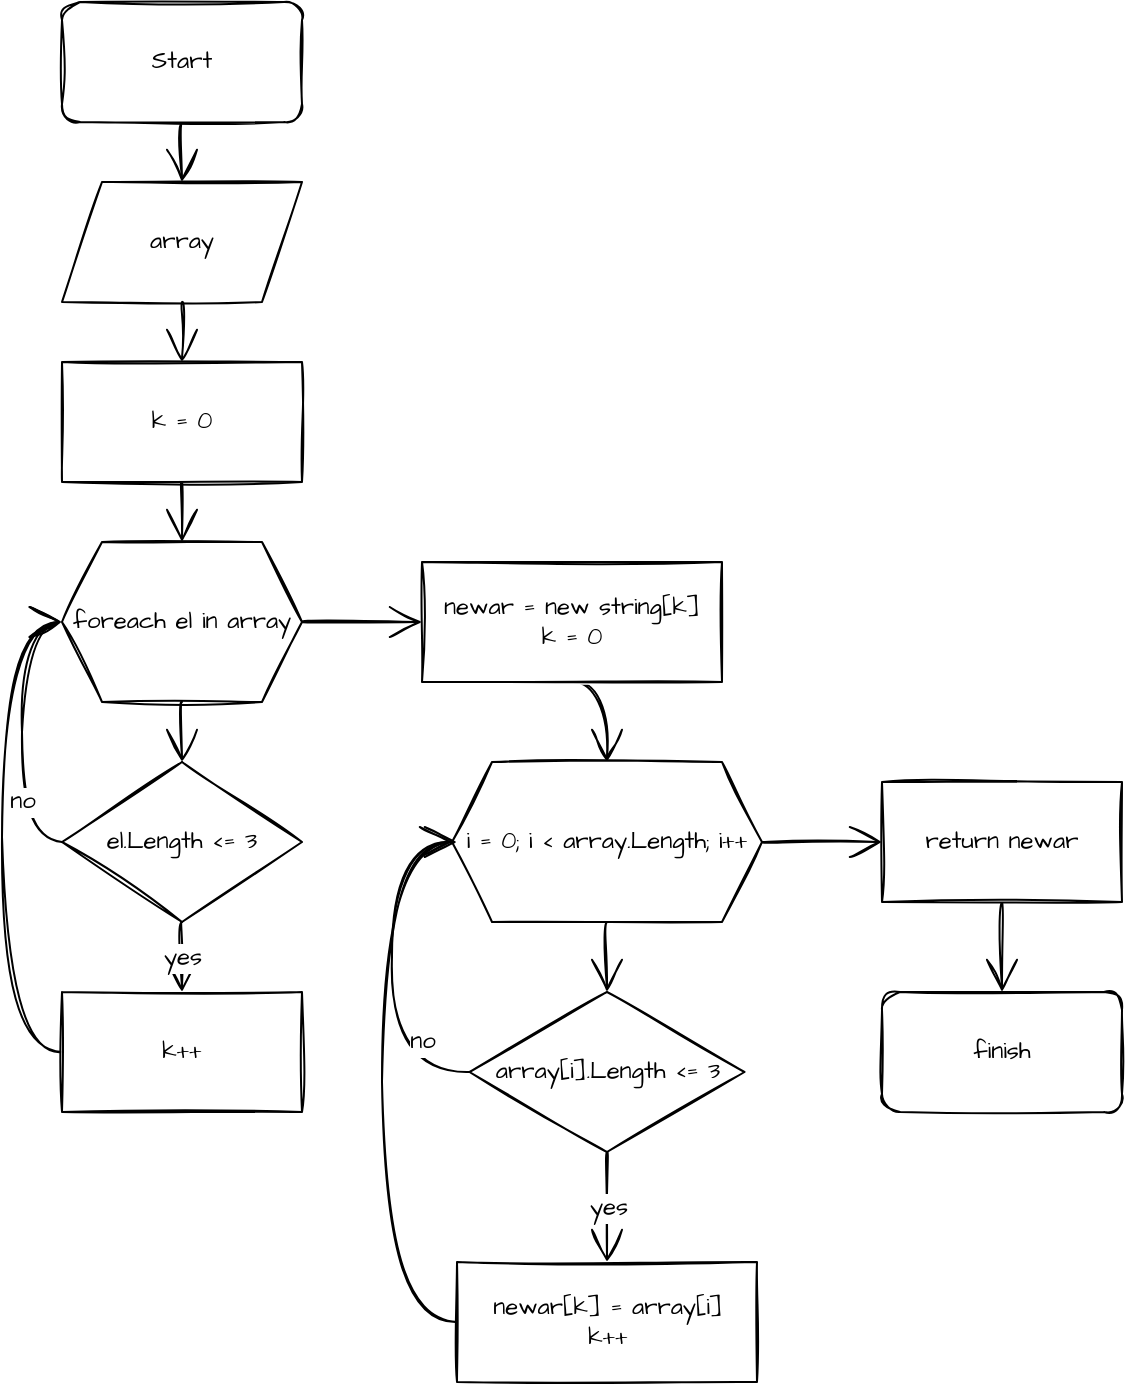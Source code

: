 <mxfile version="20.3.0" type="device"><diagram id="C5RBs43oDa-KdzZeNtuy" name="Page-1"><mxGraphModel dx="526" dy="947" grid="1" gridSize="10" guides="1" tooltips="1" connect="1" arrows="1" fold="1" page="1" pageScale="1" pageWidth="827" pageHeight="1169" math="0" shadow="0"><root><mxCell id="WIyWlLk6GJQsqaUBKTNV-0"/><mxCell id="WIyWlLk6GJQsqaUBKTNV-1" parent="WIyWlLk6GJQsqaUBKTNV-0"/><mxCell id="OnrcES5CjWprvMTCXYgO-15" style="edgeStyle=orthogonalEdgeStyle;curved=1;rounded=0;sketch=1;hachureGap=4;orthogonalLoop=1;jettySize=auto;html=1;exitX=0.5;exitY=1;exitDx=0;exitDy=0;entryX=0.5;entryY=0;entryDx=0;entryDy=0;fontFamily=Architects Daughter;fontSource=https%3A%2F%2Ffonts.googleapis.com%2Fcss%3Ffamily%3DArchitects%2BDaughter;fontSize=12;endArrow=open;startSize=14;endSize=14;sourcePerimeterSpacing=8;targetPerimeterSpacing=8;" edge="1" parent="WIyWlLk6GJQsqaUBKTNV-1" source="OnrcES5CjWprvMTCXYgO-1" target="OnrcES5CjWprvMTCXYgO-3"><mxGeometry relative="1" as="geometry"/></mxCell><mxCell id="OnrcES5CjWprvMTCXYgO-1" value="array" style="shape=parallelogram;perimeter=parallelogramPerimeter;whiteSpace=wrap;html=1;fixedSize=1;sketch=1;hachureGap=4;fontFamily=Architects Daughter;fontSource=https%3A%2F%2Ffonts.googleapis.com%2Fcss%3Ffamily%3DArchitects%2BDaughter;fontSize=12;" vertex="1" parent="WIyWlLk6GJQsqaUBKTNV-1"><mxGeometry x="60" y="150" width="120" height="60" as="geometry"/></mxCell><mxCell id="OnrcES5CjWprvMTCXYgO-14" style="edgeStyle=orthogonalEdgeStyle;curved=1;rounded=0;sketch=1;hachureGap=4;orthogonalLoop=1;jettySize=auto;html=1;exitX=0.5;exitY=1;exitDx=0;exitDy=0;entryX=0.5;entryY=0;entryDx=0;entryDy=0;fontFamily=Architects Daughter;fontSource=https%3A%2F%2Ffonts.googleapis.com%2Fcss%3Ffamily%3DArchitects%2BDaughter;fontSize=12;endArrow=open;startSize=14;endSize=14;sourcePerimeterSpacing=8;targetPerimeterSpacing=8;" edge="1" parent="WIyWlLk6GJQsqaUBKTNV-1" source="OnrcES5CjWprvMTCXYgO-2" target="OnrcES5CjWprvMTCXYgO-1"><mxGeometry relative="1" as="geometry"/></mxCell><mxCell id="OnrcES5CjWprvMTCXYgO-2" value="Start" style="rounded=1;whiteSpace=wrap;html=1;sketch=1;hachureGap=4;fontFamily=Architects Daughter;fontSource=https%3A%2F%2Ffonts.googleapis.com%2Fcss%3Ffamily%3DArchitects%2BDaughter;fontSize=12;" vertex="1" parent="WIyWlLk6GJQsqaUBKTNV-1"><mxGeometry x="60" y="60" width="120" height="60" as="geometry"/></mxCell><mxCell id="OnrcES5CjWprvMTCXYgO-16" style="edgeStyle=orthogonalEdgeStyle;curved=1;rounded=0;sketch=1;hachureGap=4;orthogonalLoop=1;jettySize=auto;html=1;exitX=0.5;exitY=1;exitDx=0;exitDy=0;entryX=0.5;entryY=0;entryDx=0;entryDy=0;fontFamily=Architects Daughter;fontSource=https%3A%2F%2Ffonts.googleapis.com%2Fcss%3Ffamily%3DArchitects%2BDaughter;fontSize=12;endArrow=open;startSize=14;endSize=14;sourcePerimeterSpacing=8;targetPerimeterSpacing=8;" edge="1" parent="WIyWlLk6GJQsqaUBKTNV-1" source="OnrcES5CjWprvMTCXYgO-3" target="OnrcES5CjWprvMTCXYgO-4"><mxGeometry relative="1" as="geometry"/></mxCell><mxCell id="OnrcES5CjWprvMTCXYgO-3" value="k = 0" style="rounded=0;whiteSpace=wrap;html=1;sketch=1;hachureGap=4;fontFamily=Architects Daughter;fontSource=https%3A%2F%2Ffonts.googleapis.com%2Fcss%3Ffamily%3DArchitects%2BDaughter;fontSize=12;" vertex="1" parent="WIyWlLk6GJQsqaUBKTNV-1"><mxGeometry x="60" y="240" width="120" height="60" as="geometry"/></mxCell><mxCell id="OnrcES5CjWprvMTCXYgO-17" style="edgeStyle=orthogonalEdgeStyle;curved=1;rounded=0;sketch=1;hachureGap=4;orthogonalLoop=1;jettySize=auto;html=1;exitX=0.5;exitY=1;exitDx=0;exitDy=0;entryX=0.5;entryY=0;entryDx=0;entryDy=0;fontFamily=Architects Daughter;fontSource=https%3A%2F%2Ffonts.googleapis.com%2Fcss%3Ffamily%3DArchitects%2BDaughter;fontSize=12;endArrow=open;startSize=14;endSize=14;sourcePerimeterSpacing=8;targetPerimeterSpacing=8;" edge="1" parent="WIyWlLk6GJQsqaUBKTNV-1" source="OnrcES5CjWprvMTCXYgO-4" target="OnrcES5CjWprvMTCXYgO-5"><mxGeometry relative="1" as="geometry"/></mxCell><mxCell id="OnrcES5CjWprvMTCXYgO-21" style="edgeStyle=orthogonalEdgeStyle;curved=1;rounded=0;sketch=1;hachureGap=4;orthogonalLoop=1;jettySize=auto;html=1;exitX=1;exitY=0.5;exitDx=0;exitDy=0;entryX=0;entryY=0.5;entryDx=0;entryDy=0;fontFamily=Architects Daughter;fontSource=https%3A%2F%2Ffonts.googleapis.com%2Fcss%3Ffamily%3DArchitects%2BDaughter;fontSize=12;endArrow=open;startSize=14;endSize=14;sourcePerimeterSpacing=8;targetPerimeterSpacing=8;" edge="1" parent="WIyWlLk6GJQsqaUBKTNV-1" source="OnrcES5CjWprvMTCXYgO-4" target="OnrcES5CjWprvMTCXYgO-7"><mxGeometry relative="1" as="geometry"/></mxCell><mxCell id="OnrcES5CjWprvMTCXYgO-4" value="foreach el in array" style="shape=hexagon;perimeter=hexagonPerimeter2;whiteSpace=wrap;html=1;fixedSize=1;sketch=1;hachureGap=4;fontFamily=Architects Daughter;fontSource=https%3A%2F%2Ffonts.googleapis.com%2Fcss%3Ffamily%3DArchitects%2BDaughter;fontSize=12;" vertex="1" parent="WIyWlLk6GJQsqaUBKTNV-1"><mxGeometry x="60" y="330" width="120" height="80" as="geometry"/></mxCell><mxCell id="OnrcES5CjWprvMTCXYgO-18" value="yes" style="edgeStyle=orthogonalEdgeStyle;curved=1;rounded=0;sketch=1;hachureGap=4;orthogonalLoop=1;jettySize=auto;html=1;exitX=0.5;exitY=1;exitDx=0;exitDy=0;entryX=0.5;entryY=0;entryDx=0;entryDy=0;fontFamily=Architects Daughter;fontSource=https%3A%2F%2Ffonts.googleapis.com%2Fcss%3Ffamily%3DArchitects%2BDaughter;fontSize=12;endArrow=open;startSize=14;endSize=14;sourcePerimeterSpacing=8;targetPerimeterSpacing=8;" edge="1" parent="WIyWlLk6GJQsqaUBKTNV-1" source="OnrcES5CjWprvMTCXYgO-5" target="OnrcES5CjWprvMTCXYgO-6"><mxGeometry relative="1" as="geometry"/></mxCell><mxCell id="OnrcES5CjWprvMTCXYgO-20" value="no" style="edgeStyle=orthogonalEdgeStyle;curved=1;rounded=0;sketch=1;hachureGap=4;orthogonalLoop=1;jettySize=auto;html=1;exitX=0;exitY=0.5;exitDx=0;exitDy=0;fontFamily=Architects Daughter;fontSource=https%3A%2F%2Ffonts.googleapis.com%2Fcss%3Ffamily%3DArchitects%2BDaughter;fontSize=12;endArrow=open;startSize=14;endSize=14;sourcePerimeterSpacing=8;targetPerimeterSpacing=8;" edge="1" parent="WIyWlLk6GJQsqaUBKTNV-1" source="OnrcES5CjWprvMTCXYgO-5"><mxGeometry x="-0.466" relative="1" as="geometry"><mxPoint x="59.824" y="370.0" as="targetPoint"/><Array as="points"><mxPoint x="40" y="480"/><mxPoint x="40" y="370"/></Array><mxPoint as="offset"/></mxGeometry></mxCell><mxCell id="OnrcES5CjWprvMTCXYgO-5" value="el.Length &amp;lt;= 3" style="rhombus;whiteSpace=wrap;html=1;sketch=1;hachureGap=4;fontFamily=Architects Daughter;fontSource=https%3A%2F%2Ffonts.googleapis.com%2Fcss%3Ffamily%3DArchitects%2BDaughter;fontSize=12;" vertex="1" parent="WIyWlLk6GJQsqaUBKTNV-1"><mxGeometry x="60" y="440" width="120" height="80" as="geometry"/></mxCell><mxCell id="OnrcES5CjWprvMTCXYgO-19" style="edgeStyle=orthogonalEdgeStyle;curved=1;rounded=0;sketch=1;hachureGap=4;orthogonalLoop=1;jettySize=auto;html=1;exitX=0;exitY=0.5;exitDx=0;exitDy=0;entryX=0;entryY=0.5;entryDx=0;entryDy=0;fontFamily=Architects Daughter;fontSource=https%3A%2F%2Ffonts.googleapis.com%2Fcss%3Ffamily%3DArchitects%2BDaughter;fontSize=12;endArrow=open;startSize=14;endSize=14;sourcePerimeterSpacing=8;targetPerimeterSpacing=8;" edge="1" parent="WIyWlLk6GJQsqaUBKTNV-1" source="OnrcES5CjWprvMTCXYgO-6" target="OnrcES5CjWprvMTCXYgO-4"><mxGeometry relative="1" as="geometry"/></mxCell><mxCell id="OnrcES5CjWprvMTCXYgO-6" value="k++" style="rounded=0;whiteSpace=wrap;html=1;sketch=1;hachureGap=4;fontFamily=Architects Daughter;fontSource=https%3A%2F%2Ffonts.googleapis.com%2Fcss%3Ffamily%3DArchitects%2BDaughter;fontSize=12;" vertex="1" parent="WIyWlLk6GJQsqaUBKTNV-1"><mxGeometry x="60" y="555" width="120" height="60" as="geometry"/></mxCell><mxCell id="OnrcES5CjWprvMTCXYgO-22" style="edgeStyle=orthogonalEdgeStyle;curved=1;rounded=0;sketch=1;hachureGap=4;orthogonalLoop=1;jettySize=auto;html=1;exitX=0.5;exitY=1;exitDx=0;exitDy=0;entryX=0.5;entryY=0;entryDx=0;entryDy=0;fontFamily=Architects Daughter;fontSource=https%3A%2F%2Ffonts.googleapis.com%2Fcss%3Ffamily%3DArchitects%2BDaughter;fontSize=12;endArrow=open;startSize=14;endSize=14;sourcePerimeterSpacing=8;targetPerimeterSpacing=8;" edge="1" parent="WIyWlLk6GJQsqaUBKTNV-1" source="OnrcES5CjWprvMTCXYgO-7" target="OnrcES5CjWprvMTCXYgO-8"><mxGeometry relative="1" as="geometry"/></mxCell><mxCell id="OnrcES5CjWprvMTCXYgO-7" value="newar = new string[k]&lt;br style=&quot;font-size: 12px;&quot;&gt;k = 0" style="rounded=0;whiteSpace=wrap;html=1;sketch=1;hachureGap=4;fontFamily=Architects Daughter;fontSource=https%3A%2F%2Ffonts.googleapis.com%2Fcss%3Ffamily%3DArchitects%2BDaughter;fontSize=12;" vertex="1" parent="WIyWlLk6GJQsqaUBKTNV-1"><mxGeometry x="240" y="340" width="150" height="60" as="geometry"/></mxCell><mxCell id="OnrcES5CjWprvMTCXYgO-24" style="edgeStyle=orthogonalEdgeStyle;curved=1;rounded=0;sketch=1;hachureGap=4;orthogonalLoop=1;jettySize=auto;html=1;exitX=0.5;exitY=1;exitDx=0;exitDy=0;entryX=0.5;entryY=0;entryDx=0;entryDy=0;fontFamily=Architects Daughter;fontSource=https%3A%2F%2Ffonts.googleapis.com%2Fcss%3Ffamily%3DArchitects%2BDaughter;fontSize=12;endArrow=open;startSize=14;endSize=14;sourcePerimeterSpacing=8;targetPerimeterSpacing=8;" edge="1" parent="WIyWlLk6GJQsqaUBKTNV-1" source="OnrcES5CjWprvMTCXYgO-8" target="OnrcES5CjWprvMTCXYgO-23"><mxGeometry relative="1" as="geometry"/></mxCell><mxCell id="OnrcES5CjWprvMTCXYgO-28" style="edgeStyle=orthogonalEdgeStyle;curved=1;rounded=0;sketch=1;hachureGap=4;orthogonalLoop=1;jettySize=auto;html=1;exitX=1;exitY=0.5;exitDx=0;exitDy=0;entryX=0;entryY=0.5;entryDx=0;entryDy=0;fontFamily=Architects Daughter;fontSource=https%3A%2F%2Ffonts.googleapis.com%2Fcss%3Ffamily%3DArchitects%2BDaughter;fontSize=12;endArrow=open;startSize=14;endSize=14;sourcePerimeterSpacing=8;targetPerimeterSpacing=8;" edge="1" parent="WIyWlLk6GJQsqaUBKTNV-1" source="OnrcES5CjWprvMTCXYgO-8" target="OnrcES5CjWprvMTCXYgO-10"><mxGeometry relative="1" as="geometry"/></mxCell><mxCell id="OnrcES5CjWprvMTCXYgO-8" value="i = 0; i &amp;lt; array.Length; i++" style="shape=hexagon;perimeter=hexagonPerimeter2;whiteSpace=wrap;html=1;fixedSize=1;sketch=1;hachureGap=4;fontFamily=Architects Daughter;fontSource=https%3A%2F%2Ffonts.googleapis.com%2Fcss%3Ffamily%3DArchitects%2BDaughter;fontSize=12;" vertex="1" parent="WIyWlLk6GJQsqaUBKTNV-1"><mxGeometry x="255" y="440" width="155" height="80" as="geometry"/></mxCell><mxCell id="OnrcES5CjWprvMTCXYgO-27" style="edgeStyle=orthogonalEdgeStyle;curved=1;rounded=0;sketch=1;hachureGap=4;orthogonalLoop=1;jettySize=auto;html=1;exitX=0;exitY=0.5;exitDx=0;exitDy=0;fontFamily=Architects Daughter;fontSource=https%3A%2F%2Ffonts.googleapis.com%2Fcss%3Ffamily%3DArchitects%2BDaughter;fontSize=12;endArrow=open;startSize=14;endSize=14;sourcePerimeterSpacing=8;targetPerimeterSpacing=8;" edge="1" parent="WIyWlLk6GJQsqaUBKTNV-1" source="OnrcES5CjWprvMTCXYgO-9"><mxGeometry relative="1" as="geometry"><mxPoint x="257.471" y="480.0" as="targetPoint"/><Array as="points"><mxPoint x="220" y="720"/><mxPoint x="220" y="480"/></Array></mxGeometry></mxCell><mxCell id="OnrcES5CjWprvMTCXYgO-9" value="newar[k] = array[i]&lt;br style=&quot;font-size: 12px;&quot;&gt;k++" style="rounded=0;whiteSpace=wrap;html=1;sketch=1;hachureGap=4;fontFamily=Architects Daughter;fontSource=https%3A%2F%2Ffonts.googleapis.com%2Fcss%3Ffamily%3DArchitects%2BDaughter;fontSize=12;" vertex="1" parent="WIyWlLk6GJQsqaUBKTNV-1"><mxGeometry x="257.5" y="690" width="150" height="60" as="geometry"/></mxCell><mxCell id="OnrcES5CjWprvMTCXYgO-29" style="edgeStyle=orthogonalEdgeStyle;curved=1;rounded=0;sketch=1;hachureGap=4;orthogonalLoop=1;jettySize=auto;html=1;exitX=0.5;exitY=1;exitDx=0;exitDy=0;entryX=0.5;entryY=0;entryDx=0;entryDy=0;fontFamily=Architects Daughter;fontSource=https%3A%2F%2Ffonts.googleapis.com%2Fcss%3Ffamily%3DArchitects%2BDaughter;fontSize=12;endArrow=open;startSize=14;endSize=14;sourcePerimeterSpacing=8;targetPerimeterSpacing=8;" edge="1" parent="WIyWlLk6GJQsqaUBKTNV-1" source="OnrcES5CjWprvMTCXYgO-10" target="OnrcES5CjWprvMTCXYgO-11"><mxGeometry relative="1" as="geometry"/></mxCell><mxCell id="OnrcES5CjWprvMTCXYgO-10" value="return newar" style="rounded=0;whiteSpace=wrap;html=1;sketch=1;hachureGap=4;fontFamily=Architects Daughter;fontSource=https%3A%2F%2Ffonts.googleapis.com%2Fcss%3Ffamily%3DArchitects%2BDaughter;fontSize=12;" vertex="1" parent="WIyWlLk6GJQsqaUBKTNV-1"><mxGeometry x="470" y="450" width="120" height="60" as="geometry"/></mxCell><mxCell id="OnrcES5CjWprvMTCXYgO-11" value="finish" style="rounded=1;whiteSpace=wrap;html=1;sketch=1;hachureGap=4;fontFamily=Architects Daughter;fontSource=https%3A%2F%2Ffonts.googleapis.com%2Fcss%3Ffamily%3DArchitects%2BDaughter;fontSize=12;" vertex="1" parent="WIyWlLk6GJQsqaUBKTNV-1"><mxGeometry x="470" y="555" width="120" height="60" as="geometry"/></mxCell><mxCell id="OnrcES5CjWprvMTCXYgO-25" value="yes" style="edgeStyle=orthogonalEdgeStyle;curved=1;rounded=0;sketch=1;hachureGap=4;orthogonalLoop=1;jettySize=auto;html=1;exitX=0.5;exitY=1;exitDx=0;exitDy=0;entryX=0.5;entryY=0;entryDx=0;entryDy=0;fontFamily=Architects Daughter;fontSource=https%3A%2F%2Ffonts.googleapis.com%2Fcss%3Ffamily%3DArchitects%2BDaughter;fontSize=12;endArrow=open;startSize=14;endSize=14;sourcePerimeterSpacing=8;targetPerimeterSpacing=8;" edge="1" parent="WIyWlLk6GJQsqaUBKTNV-1" source="OnrcES5CjWprvMTCXYgO-23" target="OnrcES5CjWprvMTCXYgO-9"><mxGeometry relative="1" as="geometry"/></mxCell><mxCell id="OnrcES5CjWprvMTCXYgO-26" value="no" style="edgeStyle=orthogonalEdgeStyle;curved=1;rounded=0;sketch=1;hachureGap=4;orthogonalLoop=1;jettySize=auto;html=1;exitX=0;exitY=0.5;exitDx=0;exitDy=0;entryX=0;entryY=0.5;entryDx=0;entryDy=0;fontFamily=Architects Daughter;fontSource=https%3A%2F%2Ffonts.googleapis.com%2Fcss%3Ffamily%3DArchitects%2BDaughter;fontSize=12;endArrow=open;startSize=14;endSize=14;sourcePerimeterSpacing=8;targetPerimeterSpacing=8;" edge="1" parent="WIyWlLk6GJQsqaUBKTNV-1" source="OnrcES5CjWprvMTCXYgO-23" target="OnrcES5CjWprvMTCXYgO-8"><mxGeometry x="-0.741" y="-15" relative="1" as="geometry"><mxPoint as="offset"/></mxGeometry></mxCell><mxCell id="OnrcES5CjWprvMTCXYgO-23" value="array[i].Length &amp;lt;= 3" style="rhombus;whiteSpace=wrap;html=1;sketch=1;hachureGap=4;fontFamily=Architects Daughter;fontSource=https%3A%2F%2Ffonts.googleapis.com%2Fcss%3Ffamily%3DArchitects%2BDaughter;fontSize=12;" vertex="1" parent="WIyWlLk6GJQsqaUBKTNV-1"><mxGeometry x="263.75" y="555" width="137.5" height="80" as="geometry"/></mxCell></root></mxGraphModel></diagram></mxfile>